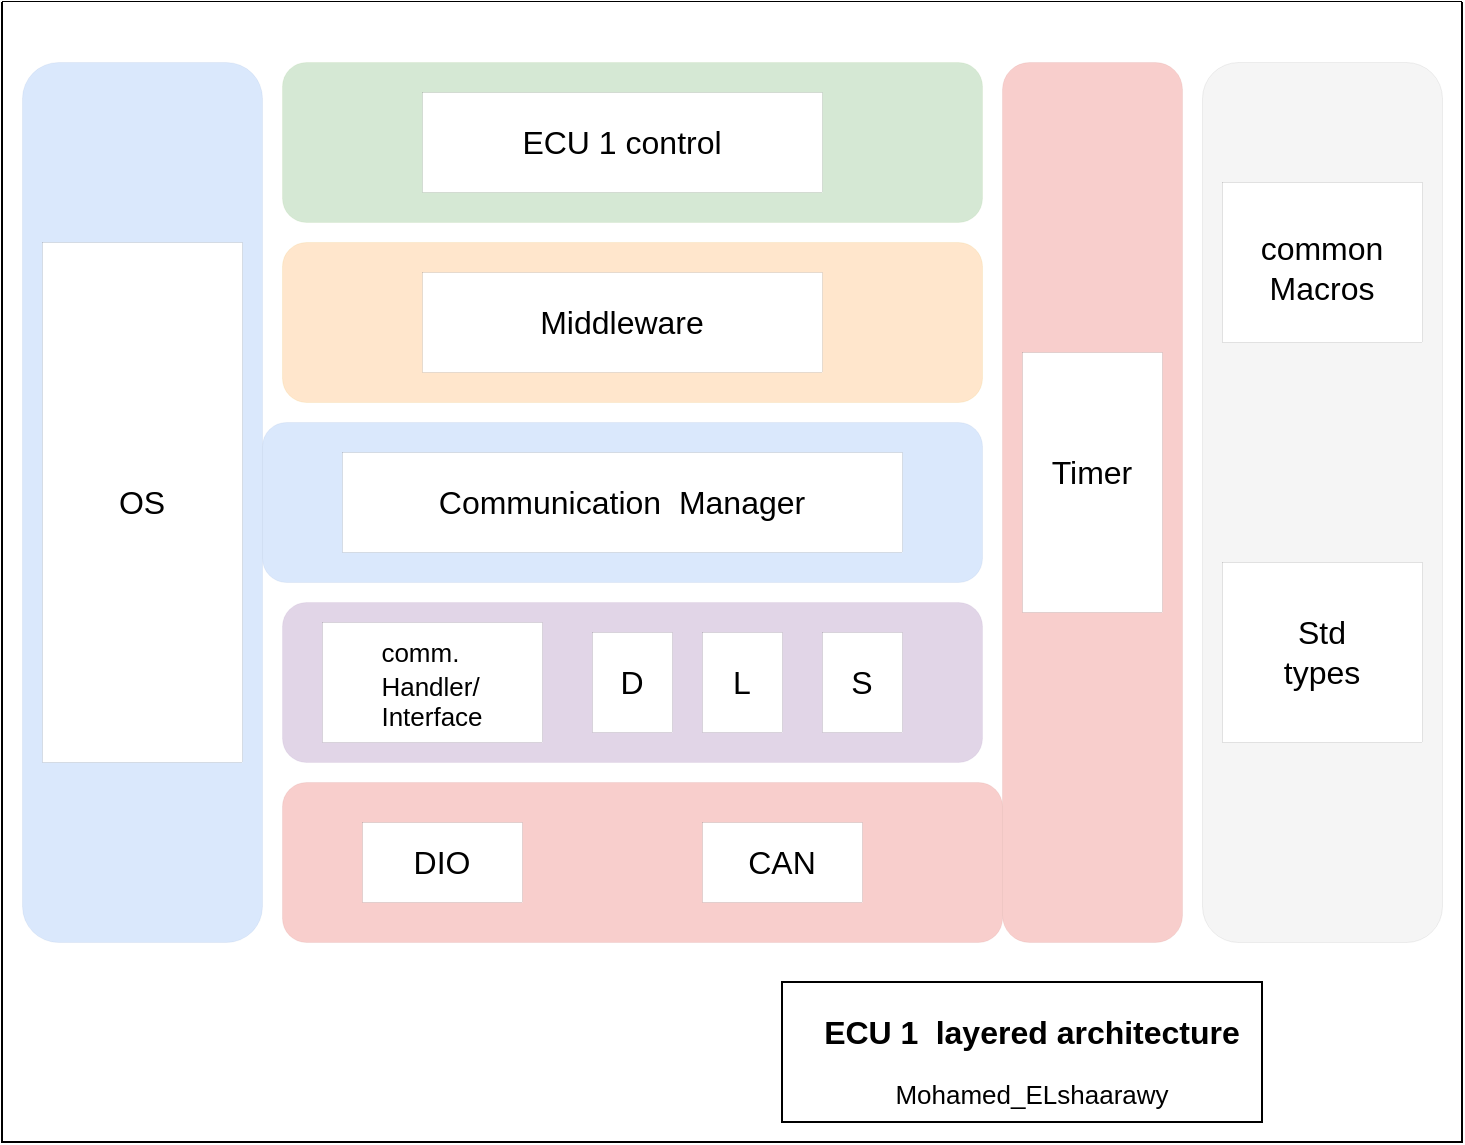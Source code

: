 <mxfile version="20.8.16" type="device"><diagram name="Page-1" id="WC82NVFzxf9x7y8C4pFT"><mxGraphModel dx="1098" dy="828" grid="1" gridSize="10" guides="1" tooltips="1" connect="1" arrows="1" fold="1" page="1" pageScale="1" pageWidth="850" pageHeight="1100" math="0" shadow="0"><root><mxCell id="0"/><mxCell id="1" parent="0"/><mxCell id="OBe1PrPMZoZ1GB2JE0JL-10" value="" style="swimlane;startSize=0;swimlaneFillColor=default;gradientColor=none;" vertex="1" parent="1"><mxGeometry x="50" y="80" width="730" height="570" as="geometry"><mxRectangle x="50" y="80" width="50" height="40" as="alternateBounds"/></mxGeometry></mxCell><mxCell id="OBe1PrPMZoZ1GB2JE0JL-11" value="" style="rounded=0;whiteSpace=wrap;html=1;fontSize=15;fontColor=#000000;" vertex="1" parent="OBe1PrPMZoZ1GB2JE0JL-10"><mxGeometry x="390" y="490" width="240" height="70" as="geometry"/></mxCell><mxCell id="OBe1PrPMZoZ1GB2JE0JL-12" value="&lt;font style=&quot;font-size: 16px;&quot;&gt;&lt;b&gt;ECU 1&amp;nbsp;&lt;/b&gt;&lt;/font&gt;&amp;nbsp;&lt;b&gt;&lt;font style=&quot;font-size: 16px;&quot;&gt;layered architecture&lt;/font&gt;&lt;/b&gt;" style="text;html=1;strokeColor=none;fillColor=none;align=center;verticalAlign=middle;whiteSpace=wrap;rounded=0;fontSize=15;fontColor=#000000;" vertex="1" parent="OBe1PrPMZoZ1GB2JE0JL-10"><mxGeometry x="410" y="500" width="210" height="30" as="geometry"/></mxCell><mxCell id="OBe1PrPMZoZ1GB2JE0JL-13" value="&lt;font style=&quot;font-size: 13px;&quot;&gt;Mohamed_ELshaarawy&lt;/font&gt;" style="text;html=1;strokeColor=none;fillColor=none;align=center;verticalAlign=middle;whiteSpace=wrap;rounded=0;fontSize=16;fontColor=#000000;" vertex="1" parent="OBe1PrPMZoZ1GB2JE0JL-10"><mxGeometry x="440" y="530" width="150" height="30" as="geometry"/></mxCell><mxCell id="OBe1PrPMZoZ1GB2JE0JL-5" value="" style="rounded=1;whiteSpace=wrap;html=1;fillColor=#dae8fc;strokeWidth=0;strokeColor=#6c8ebf;" vertex="1" parent="OBe1PrPMZoZ1GB2JE0JL-10"><mxGeometry x="130" y="210" width="360" height="80" as="geometry"/></mxCell><mxCell id="OBe1PrPMZoZ1GB2JE0JL-4" value="" style="rounded=1;whiteSpace=wrap;html=1;fillColor=#dae8fc;strokeWidth=0;strokeColor=#6c8ebf;" vertex="1" parent="OBe1PrPMZoZ1GB2JE0JL-10"><mxGeometry x="10" y="30" width="120" height="440" as="geometry"/></mxCell><mxCell id="OBe1PrPMZoZ1GB2JE0JL-1" value="" style="rounded=1;whiteSpace=wrap;html=1;strokeWidth=0;fillColor=#f5f5f5;fontColor=#333333;strokeColor=#666666;" vertex="1" parent="OBe1PrPMZoZ1GB2JE0JL-10"><mxGeometry x="600" y="30" width="120" height="440" as="geometry"/></mxCell><mxCell id="OBe1PrPMZoZ1GB2JE0JL-8" value="" style="rounded=1;whiteSpace=wrap;html=1;strokeWidth=0;fillColor=#f8cecc;strokeColor=#b85450;" vertex="1" parent="OBe1PrPMZoZ1GB2JE0JL-10"><mxGeometry x="140" y="390" width="360" height="80" as="geometry"/></mxCell><mxCell id="OBe1PrPMZoZ1GB2JE0JL-7" value="" style="rounded=1;whiteSpace=wrap;html=1;strokeWidth=0;fillColor=#e1d5e7;strokeColor=#9673a6;" vertex="1" parent="OBe1PrPMZoZ1GB2JE0JL-10"><mxGeometry x="140" y="300" width="350" height="80" as="geometry"/></mxCell><mxCell id="OBe1PrPMZoZ1GB2JE0JL-3" value="" style="rounded=1;whiteSpace=wrap;html=1;strokeWidth=0;fillColor=#ffe6cc;strokeColor=#d79b00;" vertex="1" parent="OBe1PrPMZoZ1GB2JE0JL-10"><mxGeometry x="140" y="120" width="350" height="80" as="geometry"/></mxCell><mxCell id="OBe1PrPMZoZ1GB2JE0JL-2" value="" style="rounded=1;whiteSpace=wrap;html=1;strokeWidth=0;fillColor=#d5e8d4;strokeColor=#82b366;" vertex="1" parent="OBe1PrPMZoZ1GB2JE0JL-10"><mxGeometry x="140" y="30" width="350" height="80" as="geometry"/></mxCell><mxCell id="OBe1PrPMZoZ1GB2JE0JL-15" value="" style="rounded=0;whiteSpace=wrap;html=1;strokeWidth=0;fontSize=16;" vertex="1" parent="OBe1PrPMZoZ1GB2JE0JL-10"><mxGeometry x="180" y="410" width="80" height="40" as="geometry"/></mxCell><mxCell id="OBe1PrPMZoZ1GB2JE0JL-16" value="" style="rounded=0;whiteSpace=wrap;html=1;strokeWidth=0;fontSize=16;" vertex="1" parent="OBe1PrPMZoZ1GB2JE0JL-10"><mxGeometry x="350" y="410" width="80" height="40" as="geometry"/></mxCell><mxCell id="OBe1PrPMZoZ1GB2JE0JL-18" value="" style="rounded=0;whiteSpace=wrap;html=1;strokeWidth=0;fontSize=16;fillColor=#FFFFFF;gradientColor=none;" vertex="1" parent="OBe1PrPMZoZ1GB2JE0JL-10"><mxGeometry x="20" y="120" width="100" height="260" as="geometry"/></mxCell><mxCell id="OBe1PrPMZoZ1GB2JE0JL-19" value="" style="rounded=0;whiteSpace=wrap;html=1;strokeWidth=0;fontSize=16;fillColor=#FFFFFF;gradientColor=none;" vertex="1" parent="OBe1PrPMZoZ1GB2JE0JL-10"><mxGeometry x="610" y="90" width="100" height="80" as="geometry"/></mxCell><mxCell id="OBe1PrPMZoZ1GB2JE0JL-20" value="" style="rounded=0;whiteSpace=wrap;html=1;strokeWidth=0;fontSize=16;fillColor=#FFFFFF;gradientColor=none;" vertex="1" parent="OBe1PrPMZoZ1GB2JE0JL-10"><mxGeometry x="610" y="280" width="100" height="90" as="geometry"/></mxCell><mxCell id="OBe1PrPMZoZ1GB2JE0JL-23" value="" style="rounded=0;whiteSpace=wrap;html=1;strokeWidth=0;fontSize=16;" vertex="1" parent="OBe1PrPMZoZ1GB2JE0JL-10"><mxGeometry x="410" y="315" width="40" height="50" as="geometry"/></mxCell><mxCell id="OBe1PrPMZoZ1GB2JE0JL-22" value="" style="rounded=0;whiteSpace=wrap;html=1;strokeWidth=0;fontSize=16;" vertex="1" parent="OBe1PrPMZoZ1GB2JE0JL-10"><mxGeometry x="350" y="315" width="40" height="50" as="geometry"/></mxCell><mxCell id="OBe1PrPMZoZ1GB2JE0JL-21" value="" style="rounded=0;whiteSpace=wrap;html=1;strokeWidth=0;fontSize=16;" vertex="1" parent="OBe1PrPMZoZ1GB2JE0JL-10"><mxGeometry x="160" y="310" width="110" height="60" as="geometry"/></mxCell><mxCell id="OBe1PrPMZoZ1GB2JE0JL-24" value="" style="rounded=0;whiteSpace=wrap;html=1;strokeWidth=0;fontSize=16;" vertex="1" parent="OBe1PrPMZoZ1GB2JE0JL-10"><mxGeometry x="295" y="315" width="40" height="50" as="geometry"/></mxCell><mxCell id="OBe1PrPMZoZ1GB2JE0JL-25" value="" style="rounded=0;whiteSpace=wrap;html=1;strokeWidth=0;fontSize=16;" vertex="1" parent="OBe1PrPMZoZ1GB2JE0JL-10"><mxGeometry x="170" y="225" width="280" height="50" as="geometry"/></mxCell><mxCell id="OBe1PrPMZoZ1GB2JE0JL-26" value="" style="rounded=0;whiteSpace=wrap;html=1;strokeWidth=0;fontSize=16;" vertex="1" parent="OBe1PrPMZoZ1GB2JE0JL-10"><mxGeometry x="210" y="135" width="200" height="50" as="geometry"/></mxCell><mxCell id="OBe1PrPMZoZ1GB2JE0JL-27" value="" style="rounded=0;whiteSpace=wrap;html=1;strokeWidth=0;fontSize=16;" vertex="1" parent="OBe1PrPMZoZ1GB2JE0JL-10"><mxGeometry x="210" y="45" width="200" height="50" as="geometry"/></mxCell><mxCell id="OBe1PrPMZoZ1GB2JE0JL-28" value="" style="rounded=1;whiteSpace=wrap;html=1;strokeWidth=0;fillColor=#f8cecc;strokeColor=#b85450;" vertex="1" parent="OBe1PrPMZoZ1GB2JE0JL-10"><mxGeometry x="500" y="30" width="90" height="440" as="geometry"/></mxCell><mxCell id="OBe1PrPMZoZ1GB2JE0JL-29" value="" style="rounded=0;whiteSpace=wrap;html=1;strokeWidth=0;fontSize=16;" vertex="1" parent="OBe1PrPMZoZ1GB2JE0JL-10"><mxGeometry x="510" y="175" width="70" height="130" as="geometry"/></mxCell><mxCell id="OBe1PrPMZoZ1GB2JE0JL-30" value="Timer" style="text;html=1;strokeColor=none;fillColor=none;align=center;verticalAlign=middle;whiteSpace=wrap;rounded=0;fontSize=16;" vertex="1" parent="OBe1PrPMZoZ1GB2JE0JL-10"><mxGeometry x="520" y="210" width="50" height="50" as="geometry"/></mxCell><mxCell id="OBe1PrPMZoZ1GB2JE0JL-31" value="DIO" style="text;html=1;strokeColor=none;fillColor=none;align=center;verticalAlign=middle;whiteSpace=wrap;rounded=0;fontSize=16;" vertex="1" parent="OBe1PrPMZoZ1GB2JE0JL-10"><mxGeometry x="190" y="415" width="60" height="30" as="geometry"/></mxCell><mxCell id="OBe1PrPMZoZ1GB2JE0JL-32" value="CAN" style="text;html=1;strokeColor=none;fillColor=none;align=center;verticalAlign=middle;whiteSpace=wrap;rounded=0;fontSize=16;" vertex="1" parent="OBe1PrPMZoZ1GB2JE0JL-10"><mxGeometry x="360" y="415" width="60" height="30" as="geometry"/></mxCell><mxCell id="OBe1PrPMZoZ1GB2JE0JL-33" value="OS" style="text;html=1;strokeColor=none;fillColor=none;align=center;verticalAlign=middle;whiteSpace=wrap;rounded=0;fontSize=16;" vertex="1" parent="OBe1PrPMZoZ1GB2JE0JL-10"><mxGeometry x="40" y="235" width="60" height="30" as="geometry"/></mxCell><mxCell id="OBe1PrPMZoZ1GB2JE0JL-34" value="Communication&amp;nbsp; Manager" style="text;html=1;strokeColor=none;fillColor=none;align=center;verticalAlign=middle;whiteSpace=wrap;rounded=0;fontSize=16;" vertex="1" parent="OBe1PrPMZoZ1GB2JE0JL-10"><mxGeometry x="185" y="235" width="250" height="30" as="geometry"/></mxCell><mxCell id="OBe1PrPMZoZ1GB2JE0JL-35" value="&lt;div style=&quot;text-align: left;&quot;&gt;&lt;span style=&quot;font-size: 13px; background-color: initial;&quot;&gt;comm.&lt;/span&gt;&lt;/div&gt;&lt;span style=&quot;font-size: 13px;&quot;&gt;&lt;div style=&quot;text-align: left;&quot;&gt;&lt;span style=&quot;background-color: initial;&quot;&gt;Handler/&lt;/span&gt;&lt;/div&gt;&lt;div style=&quot;text-align: left;&quot;&gt;&lt;span style=&quot;background-color: initial;&quot;&gt;Interface&lt;/span&gt;&lt;/div&gt;&lt;/span&gt;" style="text;html=1;strokeColor=none;fillColor=none;align=center;verticalAlign=middle;whiteSpace=wrap;rounded=0;fontSize=16;" vertex="1" parent="OBe1PrPMZoZ1GB2JE0JL-10"><mxGeometry x="170" y="320" width="90" height="40" as="geometry"/></mxCell><mxCell id="OBe1PrPMZoZ1GB2JE0JL-37" value="&lt;font style=&quot;font-size: 16px;&quot;&gt;Middleware&lt;/font&gt;" style="text;html=1;strokeColor=none;fillColor=none;align=center;verticalAlign=middle;whiteSpace=wrap;rounded=0;fontSize=13;" vertex="1" parent="OBe1PrPMZoZ1GB2JE0JL-10"><mxGeometry x="230" y="145" width="160" height="30" as="geometry"/></mxCell><mxCell id="OBe1PrPMZoZ1GB2JE0JL-38" value="ECU 1 control" style="text;html=1;strokeColor=none;fillColor=none;align=center;verticalAlign=middle;whiteSpace=wrap;rounded=0;fontSize=16;" vertex="1" parent="OBe1PrPMZoZ1GB2JE0JL-10"><mxGeometry x="230" y="55" width="160" height="30" as="geometry"/></mxCell><mxCell id="OBe1PrPMZoZ1GB2JE0JL-39" value="common&lt;br&gt;Macros" style="text;html=1;strokeColor=none;fillColor=none;align=center;verticalAlign=middle;whiteSpace=wrap;rounded=0;fontSize=16;" vertex="1" parent="OBe1PrPMZoZ1GB2JE0JL-10"><mxGeometry x="615" y="95" width="90" height="75" as="geometry"/></mxCell><mxCell id="OBe1PrPMZoZ1GB2JE0JL-40" value="Std&lt;br&gt;types" style="text;html=1;strokeColor=none;fillColor=none;align=center;verticalAlign=middle;whiteSpace=wrap;rounded=0;fontSize=16;" vertex="1" parent="OBe1PrPMZoZ1GB2JE0JL-10"><mxGeometry x="620" y="290" width="80" height="70" as="geometry"/></mxCell><mxCell id="OBe1PrPMZoZ1GB2JE0JL-41" value="D" style="text;html=1;strokeColor=none;fillColor=none;align=center;verticalAlign=middle;whiteSpace=wrap;rounded=0;fontSize=16;" vertex="1" parent="OBe1PrPMZoZ1GB2JE0JL-10"><mxGeometry x="300" y="325" width="30" height="30" as="geometry"/></mxCell><mxCell id="OBe1PrPMZoZ1GB2JE0JL-42" value="L" style="text;html=1;strokeColor=none;fillColor=none;align=center;verticalAlign=middle;whiteSpace=wrap;rounded=0;fontSize=16;" vertex="1" parent="OBe1PrPMZoZ1GB2JE0JL-10"><mxGeometry x="355" y="325" width="30" height="30" as="geometry"/></mxCell><mxCell id="OBe1PrPMZoZ1GB2JE0JL-43" value="S" style="text;html=1;strokeColor=none;fillColor=none;align=center;verticalAlign=middle;whiteSpace=wrap;rounded=0;fontSize=16;" vertex="1" parent="OBe1PrPMZoZ1GB2JE0JL-10"><mxGeometry x="415" y="325" width="30" height="30" as="geometry"/></mxCell></root></mxGraphModel></diagram></mxfile>